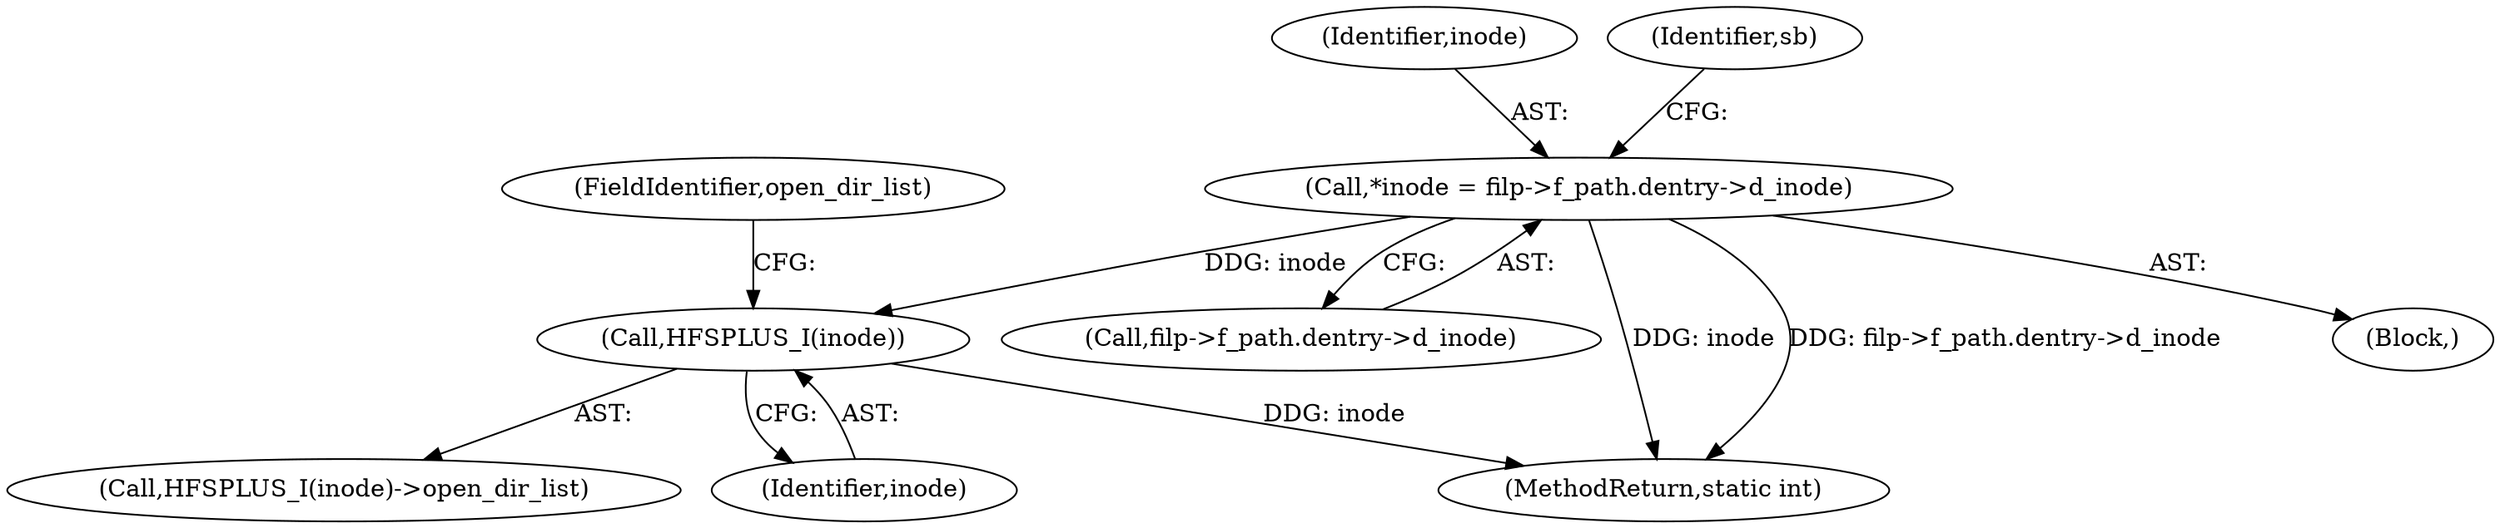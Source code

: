 digraph "0_linux_6f24f892871acc47b40dd594c63606a17c714f77_0@pointer" {
"1000109" [label="(Call,*inode = filp->f_path.dentry->d_inode)"];
"1000531" [label="(Call,HFSPLUS_I(inode))"];
"1000109" [label="(Call,*inode = filp->f_path.dentry->d_inode)"];
"1000531" [label="(Call,HFSPLUS_I(inode))"];
"1000530" [label="(Call,HFSPLUS_I(inode)->open_dir_list)"];
"1000532" [label="(Identifier,inode)"];
"1000110" [label="(Identifier,inode)"];
"1000111" [label="(Call,filp->f_path.dentry->d_inode)"];
"1000120" [label="(Identifier,sb)"];
"1000550" [label="(MethodReturn,static int)"];
"1000533" [label="(FieldIdentifier,open_dir_list)"];
"1000107" [label="(Block,)"];
"1000109" -> "1000107"  [label="AST: "];
"1000109" -> "1000111"  [label="CFG: "];
"1000110" -> "1000109"  [label="AST: "];
"1000111" -> "1000109"  [label="AST: "];
"1000120" -> "1000109"  [label="CFG: "];
"1000109" -> "1000550"  [label="DDG: inode"];
"1000109" -> "1000550"  [label="DDG: filp->f_path.dentry->d_inode"];
"1000109" -> "1000531"  [label="DDG: inode"];
"1000531" -> "1000530"  [label="AST: "];
"1000531" -> "1000532"  [label="CFG: "];
"1000532" -> "1000531"  [label="AST: "];
"1000533" -> "1000531"  [label="CFG: "];
"1000531" -> "1000550"  [label="DDG: inode"];
}
